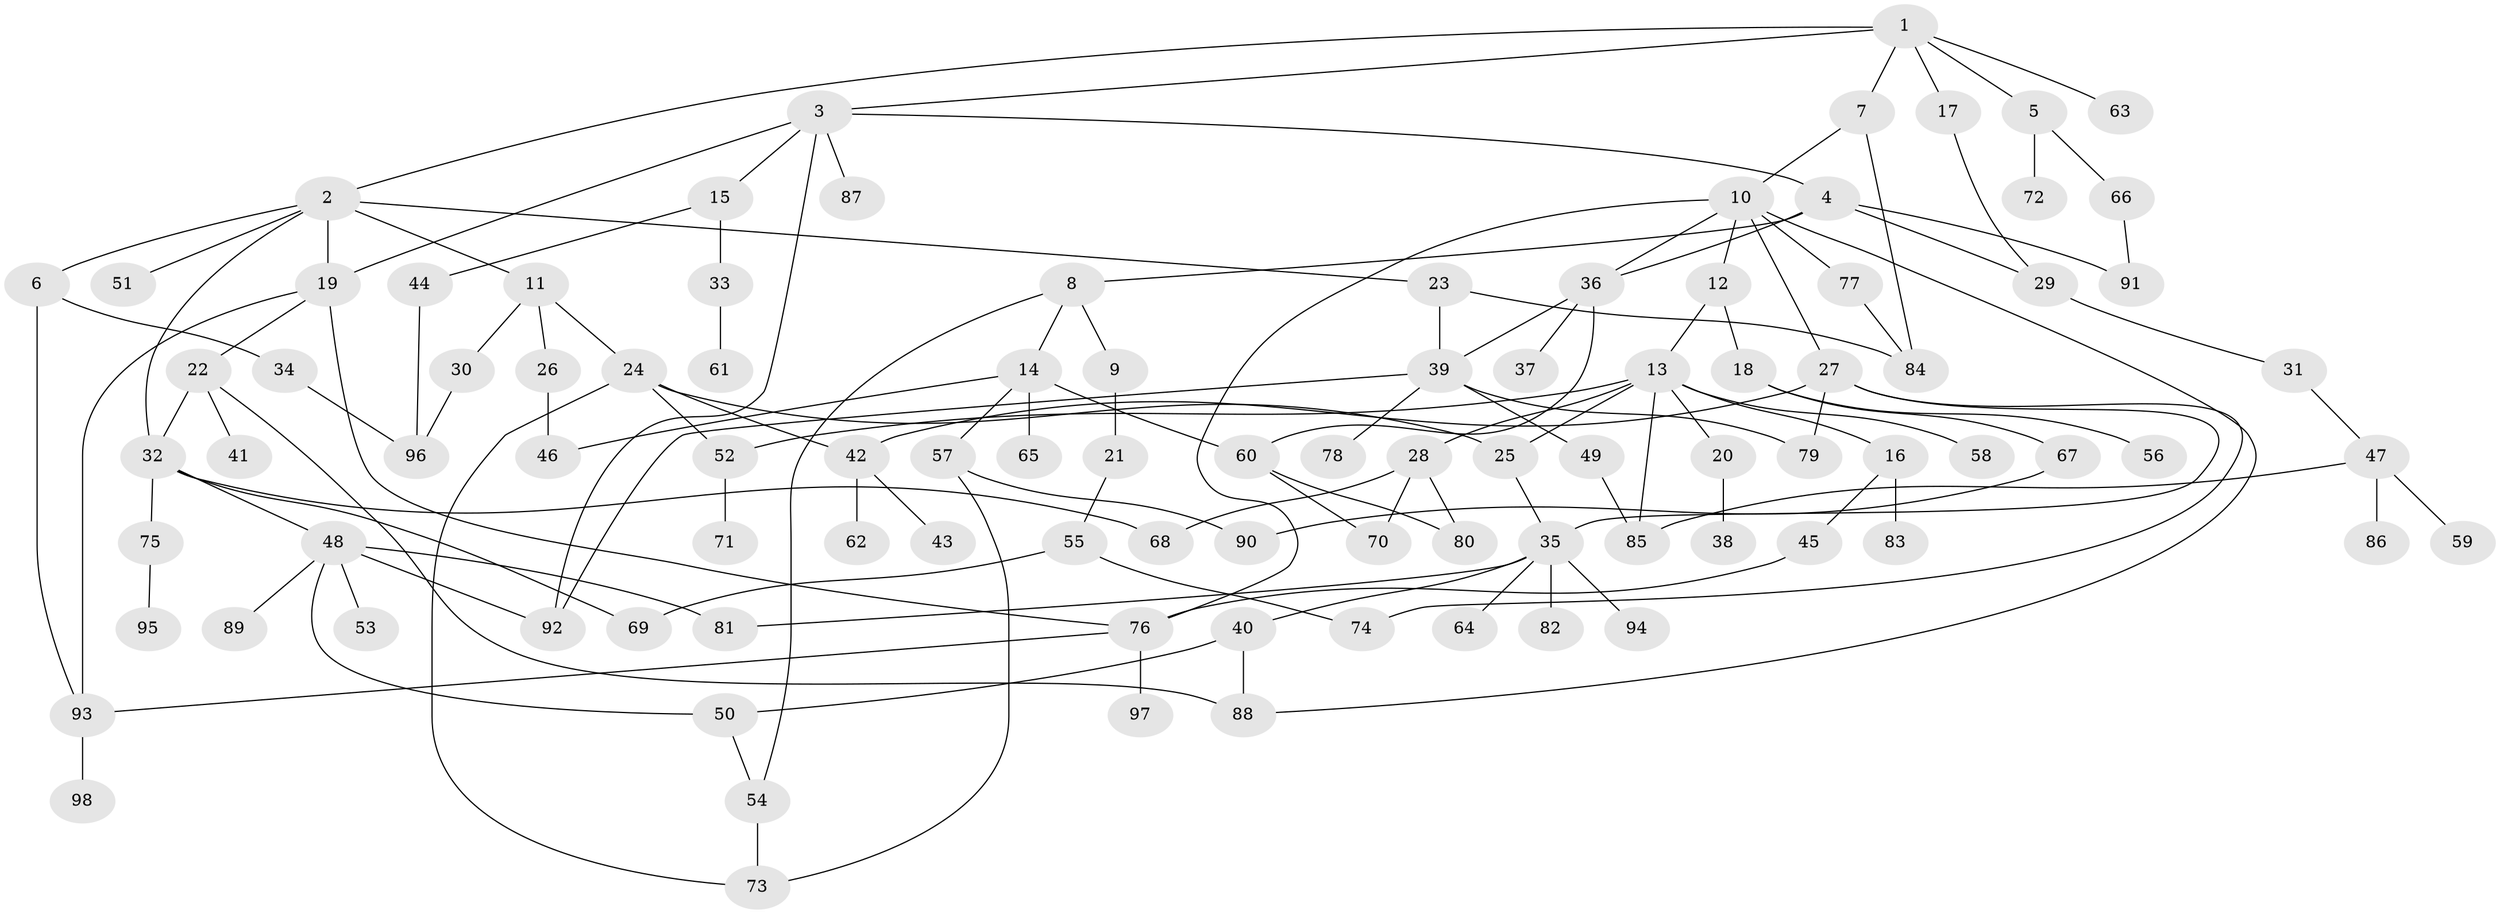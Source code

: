 // coarse degree distribution, {7: 0.034482758620689655, 8: 0.05172413793103448, 11: 0.034482758620689655, 3: 0.15517241379310345, 2: 0.29310344827586204, 10: 0.017241379310344827, 6: 0.05172413793103448, 4: 0.034482758620689655, 5: 0.034482758620689655, 1: 0.29310344827586204}
// Generated by graph-tools (version 1.1) at 2025/16/03/04/25 18:16:52]
// undirected, 98 vertices, 135 edges
graph export_dot {
graph [start="1"]
  node [color=gray90,style=filled];
  1;
  2;
  3;
  4;
  5;
  6;
  7;
  8;
  9;
  10;
  11;
  12;
  13;
  14;
  15;
  16;
  17;
  18;
  19;
  20;
  21;
  22;
  23;
  24;
  25;
  26;
  27;
  28;
  29;
  30;
  31;
  32;
  33;
  34;
  35;
  36;
  37;
  38;
  39;
  40;
  41;
  42;
  43;
  44;
  45;
  46;
  47;
  48;
  49;
  50;
  51;
  52;
  53;
  54;
  55;
  56;
  57;
  58;
  59;
  60;
  61;
  62;
  63;
  64;
  65;
  66;
  67;
  68;
  69;
  70;
  71;
  72;
  73;
  74;
  75;
  76;
  77;
  78;
  79;
  80;
  81;
  82;
  83;
  84;
  85;
  86;
  87;
  88;
  89;
  90;
  91;
  92;
  93;
  94;
  95;
  96;
  97;
  98;
  1 -- 2;
  1 -- 3;
  1 -- 5;
  1 -- 7;
  1 -- 17;
  1 -- 63;
  2 -- 6;
  2 -- 11;
  2 -- 23;
  2 -- 51;
  2 -- 19;
  2 -- 32;
  3 -- 4;
  3 -- 15;
  3 -- 19;
  3 -- 87;
  3 -- 92;
  4 -- 8;
  4 -- 29;
  4 -- 91;
  4 -- 36;
  5 -- 66;
  5 -- 72;
  6 -- 34;
  6 -- 93;
  7 -- 10;
  7 -- 84;
  8 -- 9;
  8 -- 14;
  8 -- 54;
  9 -- 21;
  10 -- 12;
  10 -- 27;
  10 -- 36;
  10 -- 76;
  10 -- 77;
  10 -- 88;
  11 -- 24;
  11 -- 26;
  11 -- 30;
  12 -- 13;
  12 -- 18;
  13 -- 16;
  13 -- 20;
  13 -- 25;
  13 -- 28;
  13 -- 52;
  13 -- 58;
  13 -- 85;
  14 -- 57;
  14 -- 65;
  14 -- 46;
  14 -- 60;
  15 -- 33;
  15 -- 44;
  16 -- 45;
  16 -- 83;
  17 -- 29;
  18 -- 56;
  18 -- 67;
  19 -- 22;
  19 -- 76;
  19 -- 93;
  20 -- 38;
  21 -- 55;
  22 -- 32;
  22 -- 41;
  22 -- 88;
  23 -- 39;
  23 -- 84;
  24 -- 42;
  24 -- 73;
  24 -- 25;
  24 -- 52;
  25 -- 35;
  26 -- 46;
  27 -- 79;
  27 -- 42;
  27 -- 35;
  27 -- 74;
  28 -- 68;
  28 -- 70;
  28 -- 80;
  29 -- 31;
  30 -- 96;
  31 -- 47;
  32 -- 48;
  32 -- 69;
  32 -- 75;
  32 -- 68;
  33 -- 61;
  34 -- 96;
  35 -- 40;
  35 -- 64;
  35 -- 82;
  35 -- 94;
  35 -- 81;
  36 -- 37;
  36 -- 60;
  36 -- 39;
  39 -- 49;
  39 -- 78;
  39 -- 79;
  39 -- 92;
  40 -- 50;
  40 -- 88;
  42 -- 43;
  42 -- 62;
  44 -- 96;
  45 -- 76;
  47 -- 59;
  47 -- 86;
  47 -- 85;
  48 -- 53;
  48 -- 81;
  48 -- 89;
  48 -- 92;
  48 -- 50;
  49 -- 85;
  50 -- 54;
  52 -- 71;
  54 -- 73;
  55 -- 74;
  55 -- 69;
  57 -- 73;
  57 -- 90;
  60 -- 80;
  60 -- 70;
  66 -- 91;
  67 -- 90;
  75 -- 95;
  76 -- 97;
  76 -- 93;
  77 -- 84;
  93 -- 98;
}
